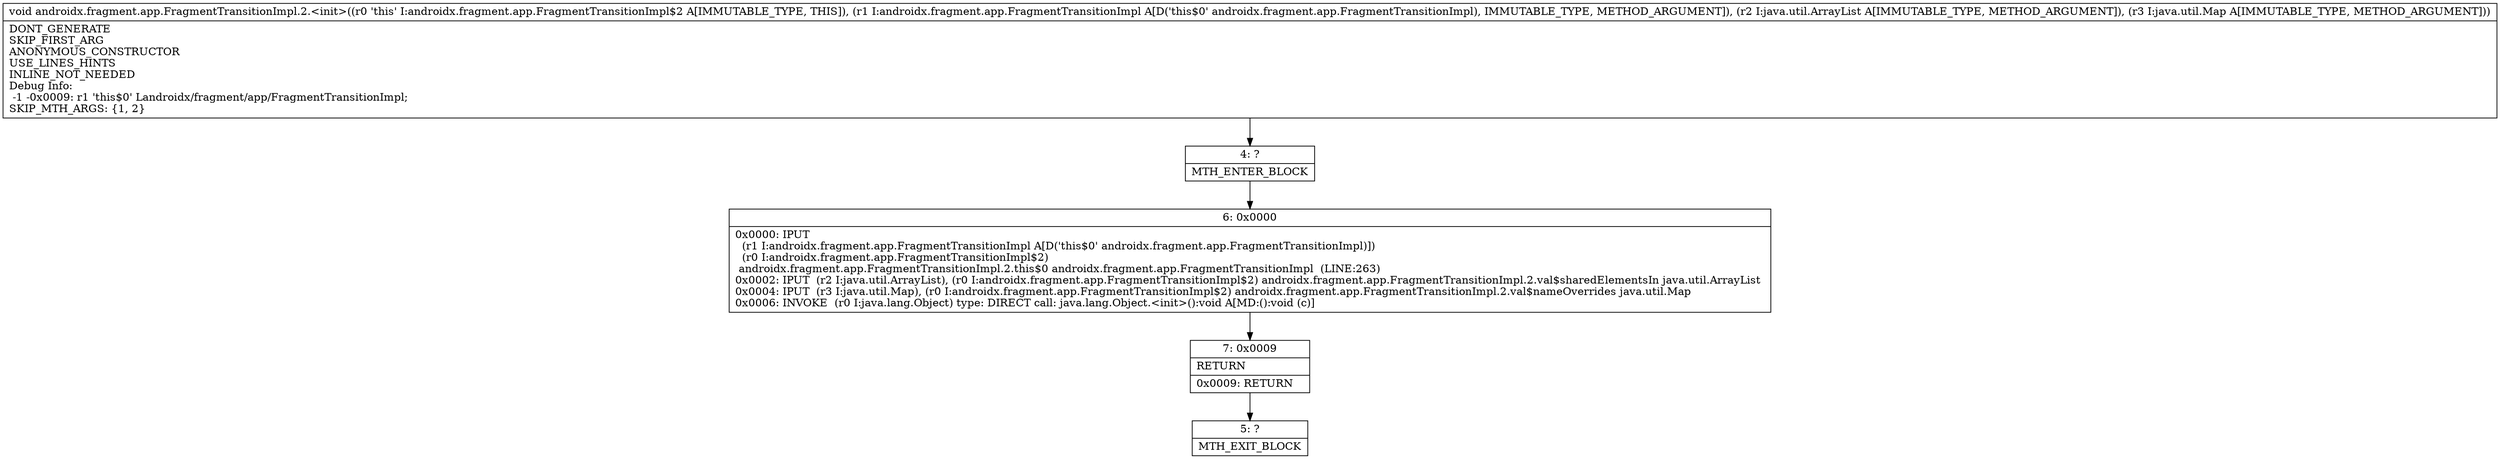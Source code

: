 digraph "CFG forandroidx.fragment.app.FragmentTransitionImpl.2.\<init\>(Landroidx\/fragment\/app\/FragmentTransitionImpl;Ljava\/util\/ArrayList;Ljava\/util\/Map;)V" {
Node_4 [shape=record,label="{4\:\ ?|MTH_ENTER_BLOCK\l}"];
Node_6 [shape=record,label="{6\:\ 0x0000|0x0000: IPUT  \l  (r1 I:androidx.fragment.app.FragmentTransitionImpl A[D('this$0' androidx.fragment.app.FragmentTransitionImpl)])\l  (r0 I:androidx.fragment.app.FragmentTransitionImpl$2)\l androidx.fragment.app.FragmentTransitionImpl.2.this$0 androidx.fragment.app.FragmentTransitionImpl  (LINE:263)\l0x0002: IPUT  (r2 I:java.util.ArrayList), (r0 I:androidx.fragment.app.FragmentTransitionImpl$2) androidx.fragment.app.FragmentTransitionImpl.2.val$sharedElementsIn java.util.ArrayList \l0x0004: IPUT  (r3 I:java.util.Map), (r0 I:androidx.fragment.app.FragmentTransitionImpl$2) androidx.fragment.app.FragmentTransitionImpl.2.val$nameOverrides java.util.Map \l0x0006: INVOKE  (r0 I:java.lang.Object) type: DIRECT call: java.lang.Object.\<init\>():void A[MD:():void (c)]\l}"];
Node_7 [shape=record,label="{7\:\ 0x0009|RETURN\l|0x0009: RETURN   \l}"];
Node_5 [shape=record,label="{5\:\ ?|MTH_EXIT_BLOCK\l}"];
MethodNode[shape=record,label="{void androidx.fragment.app.FragmentTransitionImpl.2.\<init\>((r0 'this' I:androidx.fragment.app.FragmentTransitionImpl$2 A[IMMUTABLE_TYPE, THIS]), (r1 I:androidx.fragment.app.FragmentTransitionImpl A[D('this$0' androidx.fragment.app.FragmentTransitionImpl), IMMUTABLE_TYPE, METHOD_ARGUMENT]), (r2 I:java.util.ArrayList A[IMMUTABLE_TYPE, METHOD_ARGUMENT]), (r3 I:java.util.Map A[IMMUTABLE_TYPE, METHOD_ARGUMENT]))  | DONT_GENERATE\lSKIP_FIRST_ARG\lANONYMOUS_CONSTRUCTOR\lUSE_LINES_HINTS\lINLINE_NOT_NEEDED\lDebug Info:\l  \-1 \-0x0009: r1 'this$0' Landroidx\/fragment\/app\/FragmentTransitionImpl;\lSKIP_MTH_ARGS: \{1, 2\}\l}"];
MethodNode -> Node_4;Node_4 -> Node_6;
Node_6 -> Node_7;
Node_7 -> Node_5;
}

